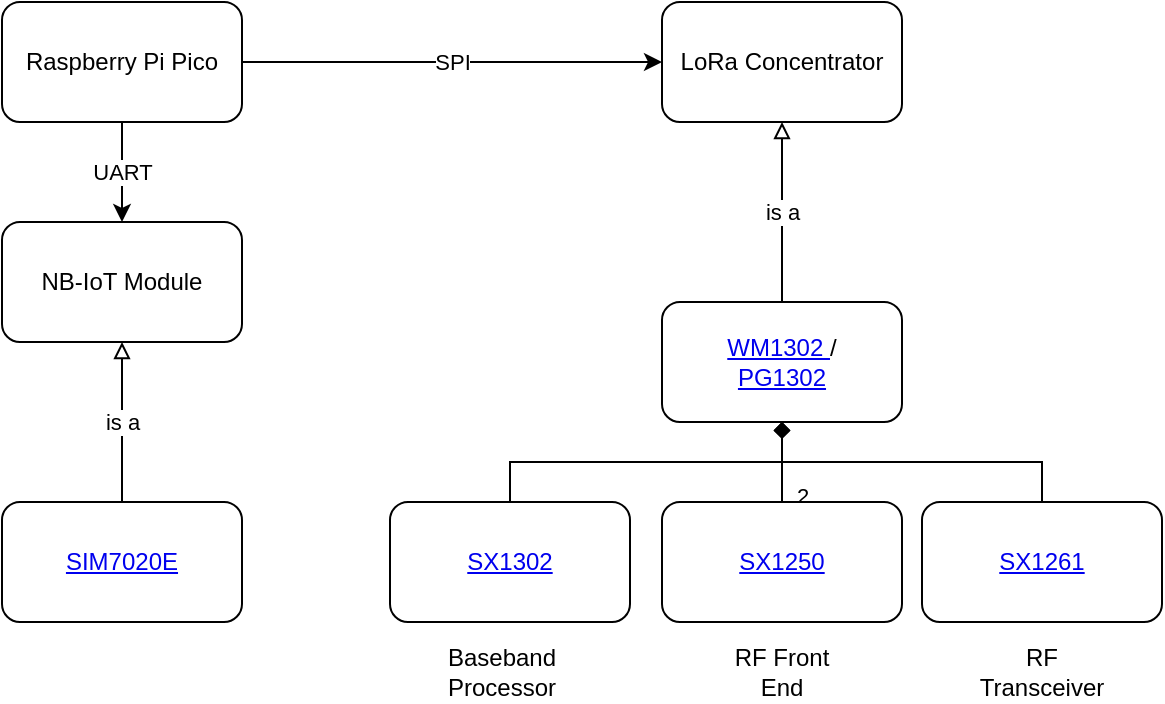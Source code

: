<mxfile version="24.6.4" type="device">
  <diagram name="Seite-1" id="NwcWuR-mgWnYf0p7Uhna">
    <mxGraphModel dx="1434" dy="836" grid="1" gridSize="10" guides="1" tooltips="1" connect="1" arrows="1" fold="1" page="1" pageScale="1" pageWidth="827" pageHeight="1169" math="0" shadow="0">
      <root>
        <mxCell id="0" />
        <mxCell id="1" parent="0" />
        <mxCell id="OQtJD34ANyuCAwRn3eNC-4" value="SPI" style="edgeStyle=orthogonalEdgeStyle;rounded=0;orthogonalLoop=1;jettySize=auto;html=1;" parent="1" source="OQtJD34ANyuCAwRn3eNC-2" target="OQtJD34ANyuCAwRn3eNC-3" edge="1">
          <mxGeometry relative="1" as="geometry" />
        </mxCell>
        <mxCell id="OQtJD34ANyuCAwRn3eNC-6" value="UART" style="edgeStyle=orthogonalEdgeStyle;rounded=0;orthogonalLoop=1;jettySize=auto;html=1;entryX=0.5;entryY=0;entryDx=0;entryDy=0;" parent="1" source="OQtJD34ANyuCAwRn3eNC-2" target="OQtJD34ANyuCAwRn3eNC-5" edge="1">
          <mxGeometry relative="1" as="geometry" />
        </mxCell>
        <mxCell id="OQtJD34ANyuCAwRn3eNC-2" value="Raspberry Pi Pico" style="rounded=1;whiteSpace=wrap;html=1;" parent="1" vertex="1">
          <mxGeometry x="220" y="170" width="120" height="60" as="geometry" />
        </mxCell>
        <mxCell id="OQtJD34ANyuCAwRn3eNC-3" value="LoRa Concentrator" style="rounded=1;whiteSpace=wrap;html=1;" parent="1" vertex="1">
          <mxGeometry x="550" y="170" width="120" height="60" as="geometry" />
        </mxCell>
        <mxCell id="OQtJD34ANyuCAwRn3eNC-5" value="NB-IoT Module" style="rounded=1;whiteSpace=wrap;html=1;" parent="1" vertex="1">
          <mxGeometry x="220" y="280" width="120" height="60" as="geometry" />
        </mxCell>
        <mxCell id="D2OjFSy1RnR8QeEHkvpF-14" value="is a" style="edgeStyle=orthogonalEdgeStyle;rounded=0;orthogonalLoop=1;jettySize=auto;html=1;endArrow=block;endFill=0;" edge="1" parent="1" source="D2OjFSy1RnR8QeEHkvpF-1" target="OQtJD34ANyuCAwRn3eNC-3">
          <mxGeometry relative="1" as="geometry" />
        </mxCell>
        <mxCell id="D2OjFSy1RnR8QeEHkvpF-1" value="&lt;a href=&quot;https://wiki.seeedstudio.com/WM1302_module/&quot;&gt;WM1302 &lt;/a&gt;/&lt;div&gt;&lt;a href=&quot;http://wiki.dragino.com/xwiki/bin/view/Main/User%20Manual%20for%20All%20Gateway%20models/PG1302/&quot;&gt;PG1302&lt;/a&gt;&lt;/div&gt;" style="rounded=1;whiteSpace=wrap;html=1;" vertex="1" parent="1">
          <mxGeometry x="550" y="320" width="120" height="60" as="geometry" />
        </mxCell>
        <mxCell id="D2OjFSy1RnR8QeEHkvpF-8" style="edgeStyle=orthogonalEdgeStyle;rounded=0;orthogonalLoop=1;jettySize=auto;html=1;endArrow=diamond;endFill=1;" edge="1" parent="1" source="D2OjFSy1RnR8QeEHkvpF-4" target="D2OjFSy1RnR8QeEHkvpF-1">
          <mxGeometry relative="1" as="geometry">
            <Array as="points">
              <mxPoint x="474" y="400" />
              <mxPoint x="610" y="400" />
            </Array>
          </mxGeometry>
        </mxCell>
        <mxCell id="D2OjFSy1RnR8QeEHkvpF-4" value="&lt;a href=&quot;https://www.semtech.com/products/wireless-rf/lora-core/sx1302&quot;&gt;SX1302&lt;/a&gt;" style="rounded=1;whiteSpace=wrap;html=1;" vertex="1" parent="1">
          <mxGeometry x="414" y="420" width="120" height="60" as="geometry" />
        </mxCell>
        <mxCell id="D2OjFSy1RnR8QeEHkvpF-9" value="2" style="edgeStyle=orthogonalEdgeStyle;rounded=0;orthogonalLoop=1;jettySize=auto;html=1;endArrow=diamond;endFill=1;" edge="1" parent="1" source="D2OjFSy1RnR8QeEHkvpF-5" target="D2OjFSy1RnR8QeEHkvpF-1">
          <mxGeometry x="-0.818" y="-10" relative="1" as="geometry">
            <mxPoint as="offset" />
          </mxGeometry>
        </mxCell>
        <mxCell id="D2OjFSy1RnR8QeEHkvpF-5" value="&lt;a href=&quot;https://www.semtech.com/products/wireless-rf/lora-core/sx1250&quot;&gt;SX1250&lt;/a&gt;" style="rounded=1;whiteSpace=wrap;html=1;" vertex="1" parent="1">
          <mxGeometry x="550" y="420" width="120" height="60" as="geometry" />
        </mxCell>
        <mxCell id="D2OjFSy1RnR8QeEHkvpF-11" style="edgeStyle=orthogonalEdgeStyle;rounded=0;orthogonalLoop=1;jettySize=auto;html=1;endArrow=diamond;endFill=1;" edge="1" parent="1" source="D2OjFSy1RnR8QeEHkvpF-10" target="D2OjFSy1RnR8QeEHkvpF-1">
          <mxGeometry relative="1" as="geometry">
            <Array as="points">
              <mxPoint x="740" y="400" />
              <mxPoint x="610" y="400" />
            </Array>
          </mxGeometry>
        </mxCell>
        <mxCell id="D2OjFSy1RnR8QeEHkvpF-10" value="&lt;a href=&quot;https://www.semtech.com/products/wireless-rf/lora-connect/sx1261&quot;&gt;SX1261&lt;/a&gt;" style="rounded=1;whiteSpace=wrap;html=1;" vertex="1" parent="1">
          <mxGeometry x="680" y="420" width="120" height="60" as="geometry" />
        </mxCell>
        <mxCell id="D2OjFSy1RnR8QeEHkvpF-12" value="RF Front End" style="text;html=1;align=center;verticalAlign=middle;whiteSpace=wrap;rounded=0;" vertex="1" parent="1">
          <mxGeometry x="580" y="490" width="60" height="30" as="geometry" />
        </mxCell>
        <mxCell id="D2OjFSy1RnR8QeEHkvpF-13" value="Baseband Processor" style="text;html=1;align=center;verticalAlign=middle;whiteSpace=wrap;rounded=0;" vertex="1" parent="1">
          <mxGeometry x="440" y="490" width="60" height="30" as="geometry" />
        </mxCell>
        <mxCell id="D2OjFSy1RnR8QeEHkvpF-17" value="is a" style="edgeStyle=orthogonalEdgeStyle;rounded=0;orthogonalLoop=1;jettySize=auto;html=1;endArrow=block;endFill=0;" edge="1" parent="1" source="D2OjFSy1RnR8QeEHkvpF-16" target="OQtJD34ANyuCAwRn3eNC-5">
          <mxGeometry relative="1" as="geometry" />
        </mxCell>
        <mxCell id="D2OjFSy1RnR8QeEHkvpF-16" value="&lt;a href=&quot;https://www.tme.eu/Document/543c60bc0ffeb01ccdb161f636fac67f/SIM7020E.pdf&quot;&gt;SIM7020E&lt;/a&gt;" style="rounded=1;whiteSpace=wrap;html=1;" vertex="1" parent="1">
          <mxGeometry x="220" y="420" width="120" height="60" as="geometry" />
        </mxCell>
        <mxCell id="D2OjFSy1RnR8QeEHkvpF-18" value="RF Transceiver" style="text;html=1;align=center;verticalAlign=middle;whiteSpace=wrap;rounded=0;" vertex="1" parent="1">
          <mxGeometry x="710" y="490" width="60" height="30" as="geometry" />
        </mxCell>
      </root>
    </mxGraphModel>
  </diagram>
</mxfile>
